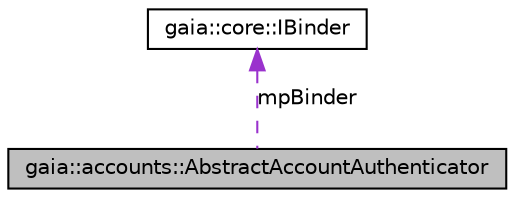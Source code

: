 digraph G
{
  edge [fontname="Helvetica",fontsize="10",labelfontname="Helvetica",labelfontsize="10"];
  node [fontname="Helvetica",fontsize="10",shape=record];
  Node1 [label="gaia::accounts::AbstractAccountAuthenticator",height=0.2,width=0.4,color="black", fillcolor="grey75", style="filled" fontcolor="black"];
  Node2 -> Node1 [dir=back,color="darkorchid3",fontsize="10",style="dashed",label="mpBinder",fontname="Helvetica"];
  Node2 [label="gaia::core::IBinder",height=0.2,width=0.4,color="black", fillcolor="white", style="filled",URL="$d0/d47/classgaia_1_1core_1_1_i_binder.html",tooltip="Base class and low-level protocol for a remotable object."];
}
